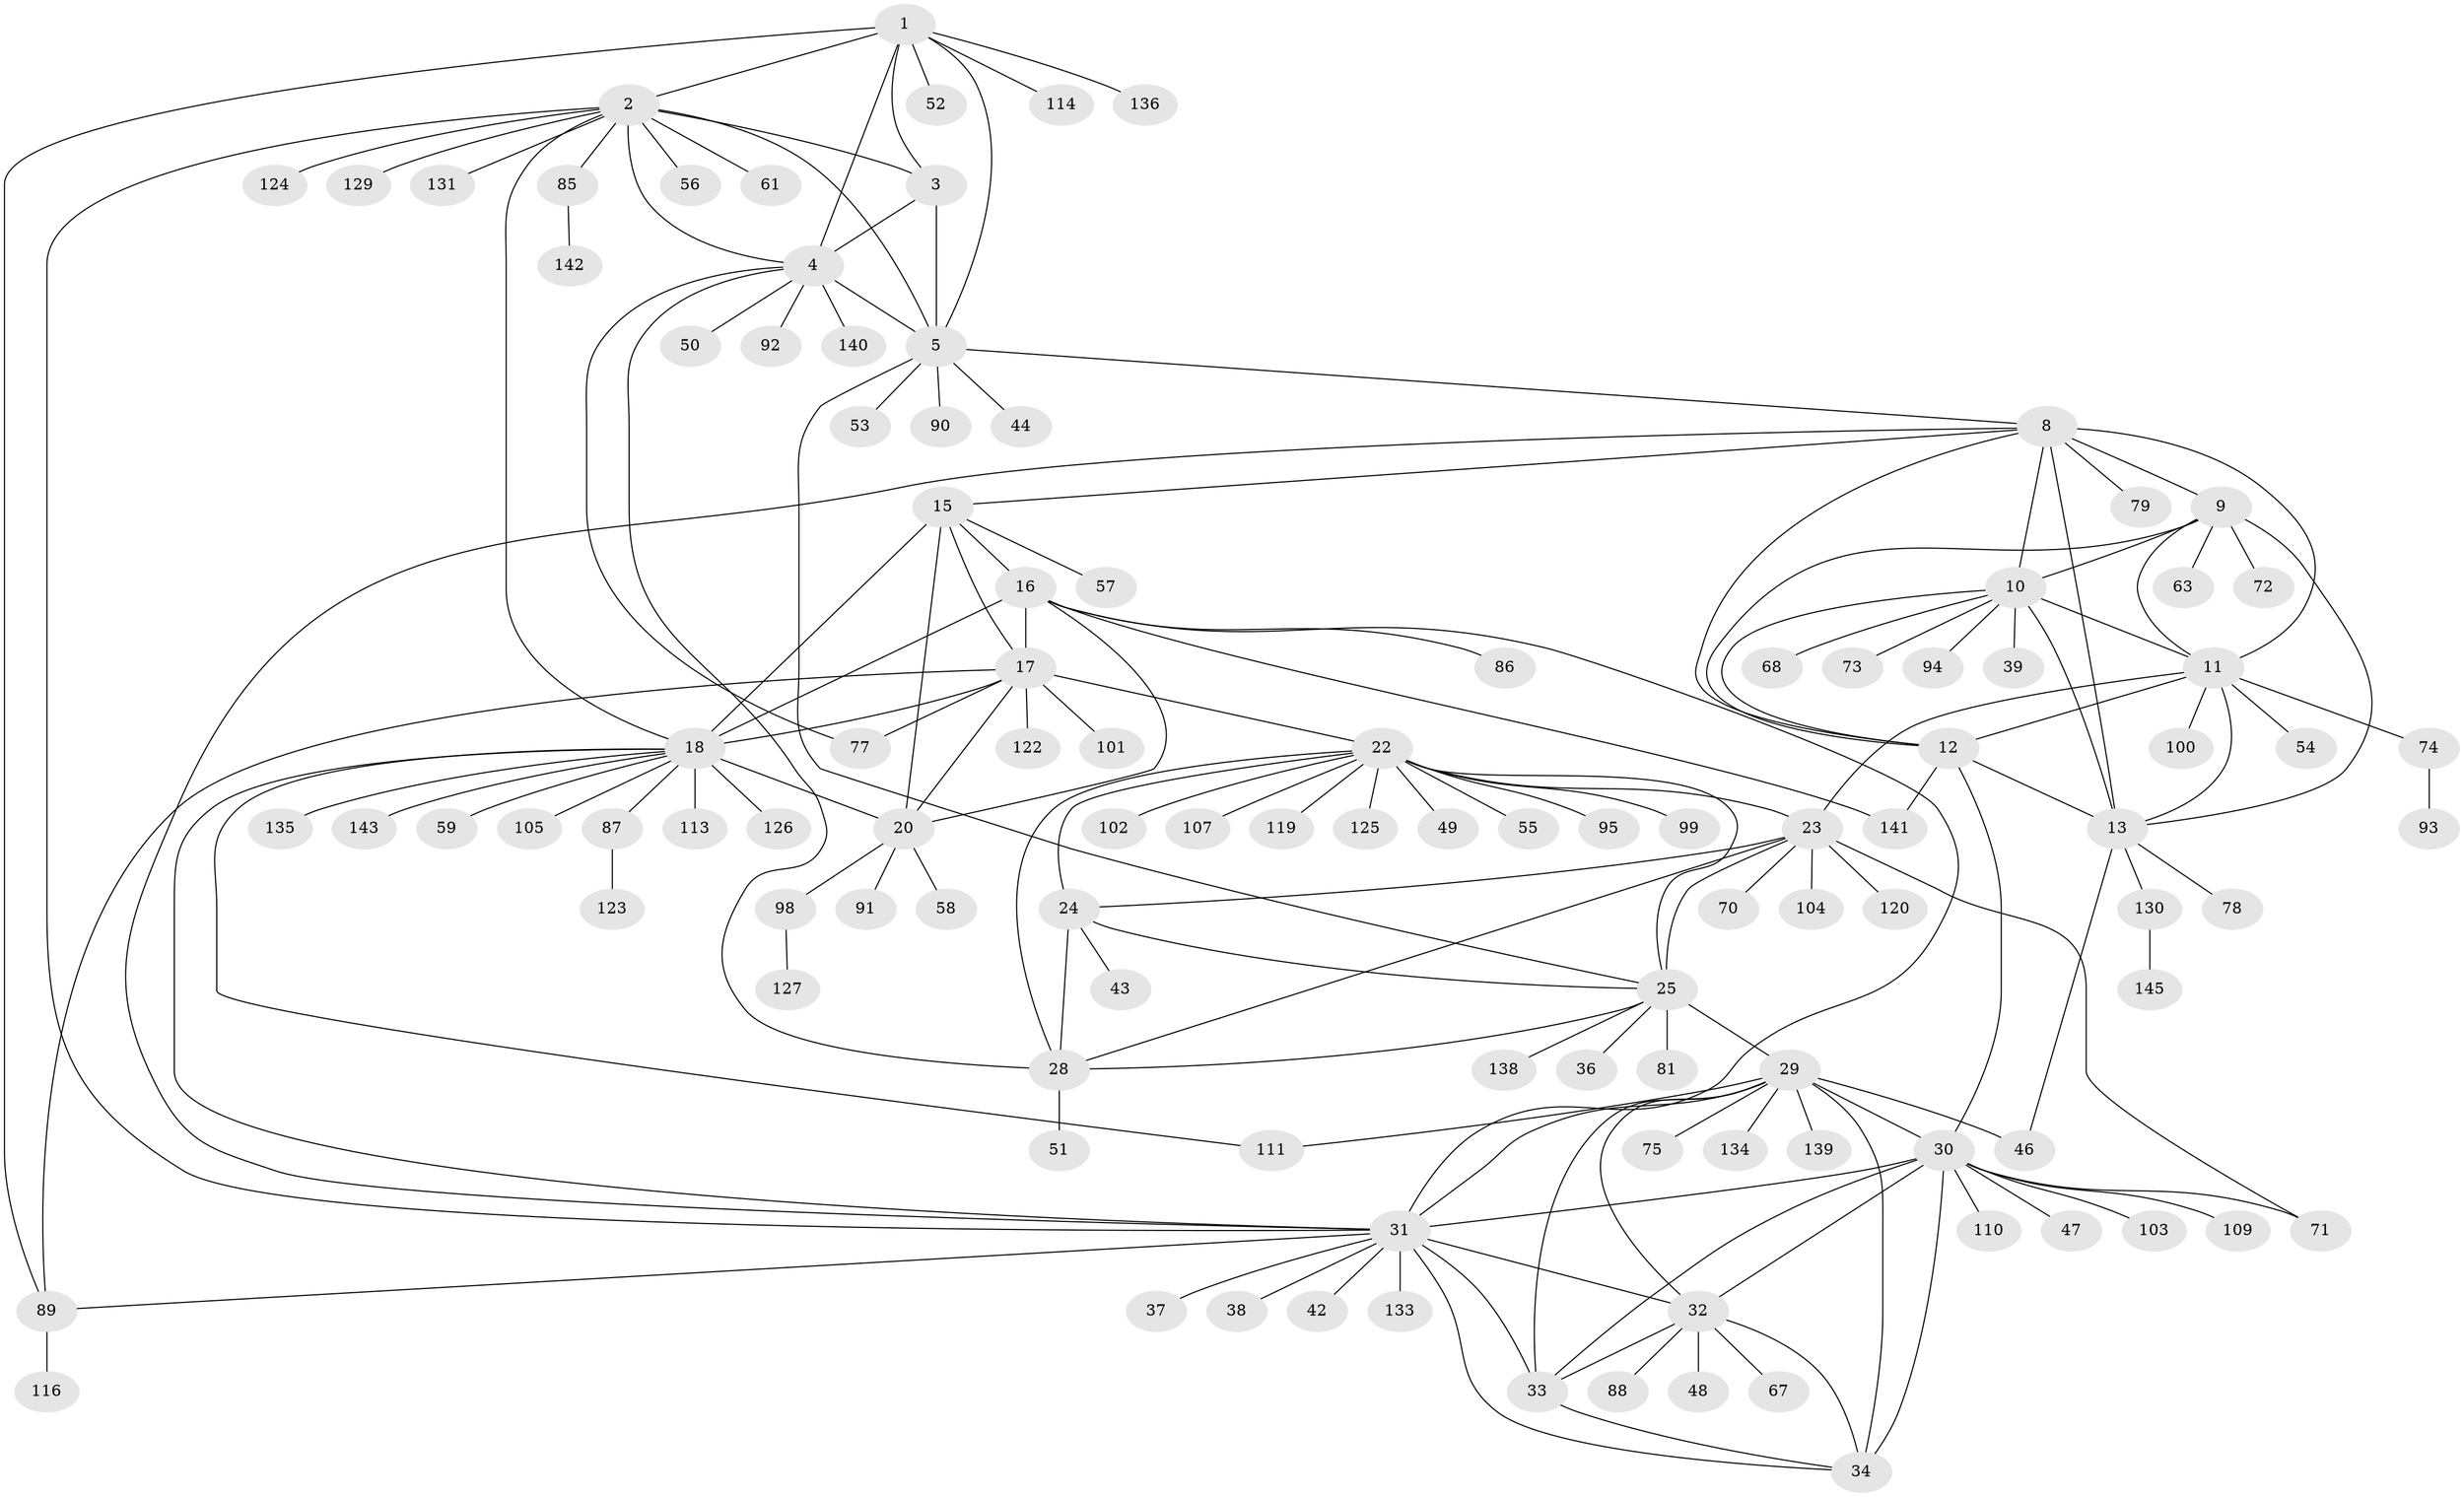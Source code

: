 // Generated by graph-tools (version 1.1) at 2025/52/02/27/25 19:52:20]
// undirected, 110 vertices, 163 edges
graph export_dot {
graph [start="1"]
  node [color=gray90,style=filled];
  1 [super="+132"];
  2 [super="+106"];
  3 [super="+41"];
  4 [super="+7"];
  5 [super="+6"];
  8 [super="+45"];
  9 [super="+82"];
  10 [super="+121"];
  11 [super="+97"];
  12 [super="+40"];
  13 [super="+14"];
  15 [super="+21"];
  16 [super="+64"];
  17 [super="+66"];
  18 [super="+19"];
  20 [super="+62"];
  22 [super="+27"];
  23 [super="+26"];
  24 [super="+117"];
  25 [super="+65"];
  28 [super="+80"];
  29 [super="+69"];
  30 [super="+35"];
  31 [super="+108"];
  32 [super="+83"];
  33;
  34;
  36;
  37;
  38;
  39;
  42;
  43 [super="+128"];
  44;
  46;
  47 [super="+96"];
  48;
  49;
  50;
  51;
  52;
  53;
  54;
  55;
  56;
  57 [super="+60"];
  58;
  59;
  61;
  63 [super="+84"];
  67;
  68;
  70;
  71;
  72 [super="+118"];
  73;
  74 [super="+76"];
  75;
  77;
  78;
  79;
  81 [super="+112"];
  85 [super="+137"];
  86;
  87;
  88;
  89 [super="+115"];
  90;
  91;
  92;
  93;
  94;
  95;
  98;
  99;
  100;
  101;
  102;
  103;
  104;
  105;
  107;
  109;
  110;
  111;
  113;
  114;
  116;
  119;
  120;
  122;
  123;
  124;
  125;
  126;
  127;
  129;
  130 [super="+144"];
  131;
  133;
  134;
  135;
  136;
  138;
  139;
  140;
  141;
  142;
  143;
  145;
  1 -- 2;
  1 -- 3;
  1 -- 4 [weight=2];
  1 -- 5 [weight=2];
  1 -- 52;
  1 -- 89;
  1 -- 114;
  1 -- 136;
  2 -- 3;
  2 -- 4 [weight=2];
  2 -- 5 [weight=2];
  2 -- 31;
  2 -- 56;
  2 -- 61;
  2 -- 85;
  2 -- 124;
  2 -- 131;
  2 -- 129;
  2 -- 18;
  3 -- 4 [weight=2];
  3 -- 5 [weight=2];
  4 -- 5 [weight=4];
  4 -- 92;
  4 -- 140;
  4 -- 77;
  4 -- 50;
  4 -- 28;
  5 -- 8;
  5 -- 44;
  5 -- 53;
  5 -- 90;
  5 -- 25;
  8 -- 9;
  8 -- 10;
  8 -- 11;
  8 -- 12;
  8 -- 13 [weight=2];
  8 -- 15;
  8 -- 79;
  8 -- 31;
  9 -- 10;
  9 -- 11;
  9 -- 12;
  9 -- 13 [weight=2];
  9 -- 63;
  9 -- 72;
  10 -- 11;
  10 -- 12;
  10 -- 13 [weight=2];
  10 -- 39;
  10 -- 68;
  10 -- 73;
  10 -- 94;
  11 -- 12;
  11 -- 13 [weight=2];
  11 -- 54;
  11 -- 74;
  11 -- 100;
  11 -- 23;
  12 -- 13 [weight=2];
  12 -- 141;
  12 -- 30;
  13 -- 130;
  13 -- 78;
  13 -- 46;
  15 -- 16 [weight=2];
  15 -- 17 [weight=2];
  15 -- 18 [weight=4];
  15 -- 20 [weight=2];
  15 -- 57;
  16 -- 17;
  16 -- 18 [weight=2];
  16 -- 20;
  16 -- 86;
  16 -- 141;
  16 -- 31;
  17 -- 18 [weight=2];
  17 -- 20;
  17 -- 77;
  17 -- 89;
  17 -- 101;
  17 -- 122;
  17 -- 22;
  18 -- 20 [weight=2];
  18 -- 31;
  18 -- 87;
  18 -- 105;
  18 -- 143;
  18 -- 135;
  18 -- 111;
  18 -- 113;
  18 -- 59;
  18 -- 126;
  20 -- 58;
  20 -- 98;
  20 -- 91;
  22 -- 23 [weight=4];
  22 -- 24 [weight=2];
  22 -- 25 [weight=2];
  22 -- 28 [weight=2];
  22 -- 49;
  22 -- 55;
  22 -- 95;
  22 -- 107;
  22 -- 99;
  22 -- 102;
  22 -- 119;
  22 -- 125;
  23 -- 24 [weight=2];
  23 -- 25 [weight=2];
  23 -- 28 [weight=2];
  23 -- 120;
  23 -- 70;
  23 -- 71;
  23 -- 104;
  24 -- 25;
  24 -- 28;
  24 -- 43;
  25 -- 28;
  25 -- 29;
  25 -- 36;
  25 -- 81;
  25 -- 138;
  28 -- 51;
  29 -- 30 [weight=2];
  29 -- 31;
  29 -- 32;
  29 -- 33;
  29 -- 34;
  29 -- 46;
  29 -- 75;
  29 -- 111;
  29 -- 139;
  29 -- 134;
  30 -- 31 [weight=2];
  30 -- 32 [weight=2];
  30 -- 33 [weight=2];
  30 -- 34 [weight=2];
  30 -- 71;
  30 -- 103;
  30 -- 109;
  30 -- 110;
  30 -- 47;
  31 -- 32;
  31 -- 33;
  31 -- 34;
  31 -- 37;
  31 -- 38;
  31 -- 42;
  31 -- 133;
  31 -- 89;
  32 -- 33;
  32 -- 34;
  32 -- 48;
  32 -- 67;
  32 -- 88;
  33 -- 34;
  74 -- 93;
  85 -- 142;
  87 -- 123;
  89 -- 116;
  98 -- 127;
  130 -- 145;
}

